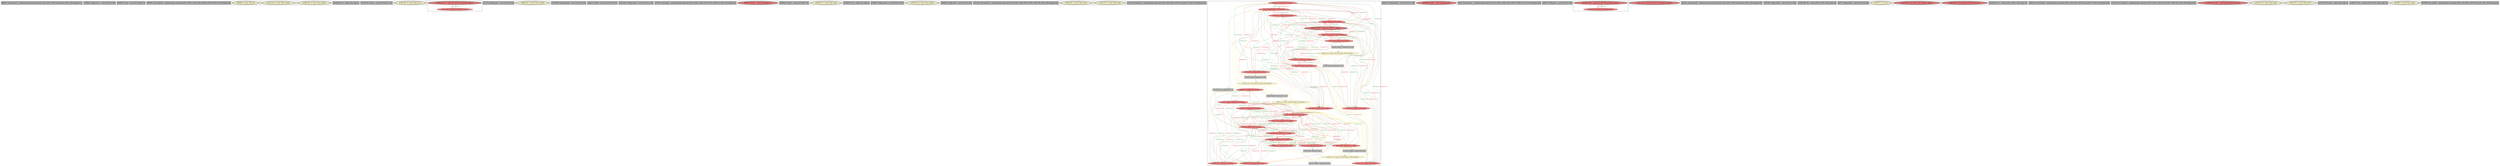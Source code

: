 
digraph G {





subgraph cluster51 {


node339 [penwidth=3.0,fontsize=20,fillcolor=grey,label="[80/81]  %arrayidx12 = getelementptr inbounds [100 x i32], [100 x i32]* %arrayidx10, i64 0, i64 %idxprom11",shape=rectangle,style=filled ]



}

subgraph cluster50 {


node338 [penwidth=3.0,fontsize=20,fillcolor=grey,label="[79/82]  %idxprom11 = sext i32 %5 to i64",shape=rectangle,style=filled ]



}

subgraph cluster49 {


node337 [penwidth=3.0,fontsize=20,fillcolor=grey,label="[84/85]  %rem = srem i32 %call4, 10",shape=rectangle,style=filled ]



}

subgraph cluster45 {


node333 [penwidth=3.0,fontsize=20,fillcolor=grey,label="[90/91]  %arrayidx10 = getelementptr inbounds [100 x [100 x i32]], [100 x [100 x i32]]* %b, i64 0, i64 %idxprom9",shape=rectangle,style=filled ]



}

subgraph cluster41 {


node329 [penwidth=3.0,fontsize=20,fillcolor=lemonchiffon,label="[95/96]  br label %for.inc",shape=ellipse,style=filled ]



}

subgraph cluster39 {


node327 [penwidth=3.0,fontsize=20,fillcolor=lemonchiffon,label="[121/122]  br label %for.cond19",shape=ellipse,style=filled ]



}

subgraph cluster38 {


node326 [penwidth=3.0,fontsize=20,fillcolor=lemonchiffon,label="[128/129]  br label %for.cond16",shape=ellipse,style=filled ]



}

subgraph cluster46 {


node334 [penwidth=3.0,fontsize=20,fillcolor=grey,label="[162/163]  %i = alloca i32, align 4",shape=rectangle,style=filled ]



}

subgraph cluster37 {


node325 [penwidth=3.0,fontsize=20,fillcolor=grey,label="[174/175]  %conv = trunc i64 %call to i32",shape=rectangle,style=filled ]



}

subgraph cluster36 {


node324 [penwidth=3.0,fontsize=20,fillcolor=lemonchiffon,label="[138/139]  br label %for.inc13",shape=ellipse,style=filled ]



}

subgraph cluster15 {


node303 [penwidth=3.0,fontsize=20,fillcolor=lightcoral,label="[39/42]  %15 = load i32, i32* %arrayidx29, align 4",shape=ellipse,style=filled ]
node302 [fillcolor=lightcoral,label="[40/41]  store i32 %rem8, i32* %arrayidx12, align 4",shape=ellipse,style=filled ]

node302->node303 [style=solid,color=forestgreen,label="T|indep",penwidth=1.0,fontcolor=forestgreen ]
node303->node302 [style=solid,color=firebrick3,label="A|indep",penwidth=1.0,fontcolor=firebrick3 ]


}

subgraph cluster40 {


node328 [penwidth=3.0,fontsize=20,fillcolor=grey,label="[73/74]  %idxprom5 = sext i32 %3 to i64",shape=rectangle,style=filled ]



}

subgraph cluster35 {


node323 [penwidth=3.0,fontsize=20,fillcolor=lemonchiffon,label="[180/181]  br label %for.cond16",shape=ellipse,style=filled ]



}

subgraph cluster42 {


node330 [penwidth=3.0,fontsize=20,fillcolor=grey,label="[105/106]  %idxprom28 = sext i32 %14 to i64",shape=rectangle,style=filled ]



}

subgraph cluster11 {


node261 [penwidth=3.0,fontsize=20,fillcolor=grey,label="[26/27]  %add = add nsw i32 %12, %15",shape=rectangle,style=filled ]



}

subgraph cluster43 {


node331 [penwidth=3.0,fontsize=20,fillcolor=grey,label="[101/102]  %idxprom32 = sext i32 %17 to i64",shape=rectangle,style=filled ]



}

subgraph cluster19 {


node307 [penwidth=3.0,fontsize=20,fillcolor=grey,label="[70/71]  %arrayidx = getelementptr inbounds [100 x [100 x i32]], [100 x [100 x i32]]* %a, i64 0, i64 %idxprom",shape=rectangle,style=filled ]



}

subgraph cluster9 {


node259 [penwidth=3.0,fontsize=20,fillcolor=lightcoral,label="[65/66]  %call7 = call i32 @rand() #3",shape=ellipse,style=filled ]



}

subgraph cluster8 {


node258 [penwidth=3.0,fontsize=20,fillcolor=grey,label="[63/64]  %rem8 = srem i32 %call7, 10",shape=rectangle,style=filled ]



}

subgraph cluster10 {


node260 [penwidth=3.0,fontsize=20,fillcolor=lemonchiffon,label="[140/141]  br label %for.cond",shape=ellipse,style=filled ]



}

subgraph cluster23 {


node311 [penwidth=3.0,fontsize=20,fillcolor=grey,label="[166/167]  %j = alloca i32, align 4",shape=rectangle,style=filled ]



}

subgraph cluster7 {


node257 [penwidth=3.0,fontsize=20,fillcolor=grey,label="[36/45]  %idxprom26 = sext i32 %13 to i64",shape=rectangle,style=filled ]



}

subgraph cluster14 {


node301 [penwidth=3.0,fontsize=20,fillcolor=lemonchiffon,label="[130/131]  br label %for.cond19",shape=ellipse,style=filled ]



}

subgraph cluster44 {


node332 [penwidth=3.0,fontsize=20,fillcolor=grey,label="[89/92]  %idxprom9 = sext i32 %4 to i64",shape=rectangle,style=filled ]



}

subgraph cluster6 {


node256 [penwidth=3.0,fontsize=20,fillcolor=grey,label="[37/44]  %arrayidx27 = getelementptr inbounds [100 x [100 x i32]], [100 x [100 x i32]]* %b, i64 0, i64 %idxprom26",shape=rectangle,style=filled ]



}

subgraph cluster30 {


node318 [penwidth=3.0,fontsize=20,fillcolor=lemonchiffon,label="[119/120]  br label %for.inc34",shape=ellipse,style=filled ]



}

subgraph cluster31 {


node319 [penwidth=3.0,fontsize=20,fillcolor=lemonchiffon,label="[172/173]  br label %for.cond",shape=ellipse,style=filled ]



}

subgraph cluster0 {


node249 [penwidth=3.0,fontsize=20,fillcolor=grey,label="[1/4]  %arrayidx33 = getelementptr inbounds [100 x i32], [100 x i32]* %arrayidx31, i64 0, i64 %idxprom32",shape=rectangle,style=filled ]



}

subgraph cluster13 {


node300 [fillcolor=lightcoral,label="[35/46]  %13 = load i32, i32* %i, align 4",shape=ellipse,style=filled ]
node299 [fillcolor=lightcoral,label="[12/151]  %4 = load i32, i32* %i, align 4",shape=ellipse,style=filled ]
node278 [fillcolor=lightcoral,label="[16/147]  store i32 %inc14, i32* %i, align 4",shape=ellipse,style=filled ]
node282 [fillcolor=lightcoral,label="[17/20]  %19 = load i32, i32* %i, align 4",shape=ellipse,style=filled ]
node276 [fillcolor=lightcoral,label="[21/34]  %10 = load i32, i32* %i, align 4",shape=ellipse,style=filled ]
node273 [fillcolor=lightcoral,label="[51/116]  store i32 %inc35, i32* %j, align 4",shape=ellipse,style=filled ]
node272 [fillcolor=lightcoral,label="[11/152]  store i32 0, i32* %i, align 4",shape=ellipse,style=filled ]
node285 [fillcolor=lightcoral,label="[54/111]  %3 = load i32, i32* %j, align 4",shape=ellipse,style=filled ]
node271 [fillcolor=lightcoral,label="[9/154]  store i32 %inc38, i32* %i, align 4",shape=ellipse,style=filled ]
node270 [fillcolor=lightcoral,label="[135/146]  %0 = load i32, i32* %i, align 4",shape=ellipse,style=filled ]
node286 [fillcolor=lightcoral,label="[77/78]  %6 = load i32, i32* %j, align 4",shape=ellipse,style=filled ]
node274 [fillcolor=lightcoral,label="[10/153]  %2 = load i32, i32* %i, align 4",shape=ellipse,style=filled ]
node264 [fillcolor=grey,label="[15/148]  %inc14 = add nsw i32 %7, 1",shape=rectangle,style=filled ]
node277 [fillcolor=lightcoral,label="[13/150]  store i32 0, i32* %i, align 4",shape=ellipse,style=filled ]
node266 [fillcolor=grey,label="[61/98]  %cmp2 = icmp slt i32 %1, 100",shape=rectangle,style=filled ]
node263 [fillcolor=grey,label="[18/19]  %inc38 = add nsw i32 %19, 1",shape=rectangle,style=filled ]
node288 [fillcolor=lightcoral,label="[93/94]  %5 = load i32, i32* %j, align 4",shape=ellipse,style=filled ]
node268 [fillcolor=lemonchiffon,label="[62/97]  br i1 %cmp2, label %for.body3, label %for.end",shape=ellipse,style=filled ]
node279 [fillcolor=lightcoral,label="[56/109]  %11 = load i32, i32* %j, align 4",shape=ellipse,style=filled ]
node290 [fillcolor=lightcoral,label="[50/125]  %9 = load i32, i32* %j, align 4",shape=ellipse,style=filled ]
node296 [fillcolor=grey,label="[113/114]  %inc35 = add nsw i32 %18, 1",shape=rectangle,style=filled ]
node280 [fillcolor=lightcoral,label="[55/110]  store i32 %inc, i32* %j, align 4",shape=ellipse,style=filled ]
node291 [fillcolor=lemonchiffon,label="[118/123]  br i1 %cmp20, label %for.body21, label %for.end36",shape=ellipse,style=filled ]
node281 [fillcolor=lightcoral,label="[47/134]  %8 = load i32, i32* %i, align 4",shape=ellipse,style=filled ]
node289 [fillcolor=lightcoral,label="[100/103]  %17 = load i32, i32* %j, align 4",shape=ellipse,style=filled ]
node275 [penwidth=3.0,fontsize=20,fillcolor=lightcoral,label="[8/155]  %16 = load i32, i32* %i, align 4",shape=ellipse,style=filled ]
node269 [fillcolor=lightcoral,label="[59/108]  store i32 0, i32* %j, align 4",shape=ellipse,style=filled ]
node283 [fillcolor=lightcoral,label="[53/112]  store i32 0, i32* %j, align 4",shape=ellipse,style=filled ]
node293 [fillcolor=grey,label="[75/76]  %inc = add nsw i32 %6, 1",shape=rectangle,style=filled ]
node284 [fillcolor=lightcoral,label="[104/107]  %14 = load i32, i32* %j, align 4",shape=ellipse,style=filled ]
node287 [fillcolor=grey,label="[136/145]  %cmp = icmp slt i32 %0, 100",shape=rectangle,style=filled ]
node294 [fillcolor=lemonchiffon,label="[49/132]  br i1 %cmp17, label %for.body18, label %for.end39",shape=ellipse,style=filled ]
node265 [fillcolor=grey,label="[48/133]  %cmp17 = icmp slt i32 %8, 100",shape=rectangle,style=filled ]
node292 [fillcolor=grey,label="[117/124]  %cmp20 = icmp slt i32 %9, 100",shape=rectangle,style=filled ]
node295 [fillcolor=lightcoral,label="[52/115]  %18 = load i32, i32* %j, align 4",shape=ellipse,style=filled ]
node297 [fillcolor=lemonchiffon,label="[137/144]  br i1 %cmp, label %for.body, label %for.end15",shape=ellipse,style=filled ]
node267 [fillcolor=lightcoral,label="[60/99]  %1 = load i32, i32* %j, align 4",shape=ellipse,style=filled ]
node298 [fillcolor=lightcoral,label="[14/149]  %7 = load i32, i32* %i, align 4",shape=ellipse,style=filled ]

node294->node263 [style=solid,color=gold,label="C",penwidth=1.0,fontcolor=gold ]
node291->node300 [style=solid,color=gold,label="C",penwidth=1.0,fontcolor=gold ]
node291->node296 [style=solid,color=gold,label="C",penwidth=1.0,fontcolor=gold ]
node291->node295 [style=solid,color=gold,label="C",penwidth=1.0,fontcolor=gold ]
node291->node279 [style=solid,color=gold,label="C",penwidth=1.0,fontcolor=gold ]
node291->node276 [style=solid,color=gold,label="C",penwidth=1.0,fontcolor=gold ]
node291->node284 [style=solid,color=gold,label="C",penwidth=1.0,fontcolor=gold ]
node278->node274 [style=solid,color=forestgreen,label="T|indep|Const",penwidth=1.0,fontcolor=forestgreen ]
node286->node293 [style=solid,color=black,label="",penwidth=0.5,fontcolor=black ]
node294->node283 [style=solid,color=gold,label="C",penwidth=1.0,fontcolor=gold ]
node283->node289 [style=solid,color=forestgreen,label="T|indep|Const",penwidth=1.0,fontcolor=forestgreen ]
node283->node284 [style=solid,color=forestgreen,label="T|indep|Const",penwidth=1.0,fontcolor=forestgreen ]
node278->node270 [style=solid,color=forestgreen,label="T|indep|Const",penwidth=1.0,fontcolor=forestgreen ]
node270->node278 [style=solid,color=firebrick3,label="A|indep|Const",penwidth=1.0,fontcolor=firebrick3 ]
node280->node295 [style=solid,color=forestgreen,label="T|indep|Const",penwidth=1.0,fontcolor=forestgreen ]
node283->node290 [style=solid,color=forestgreen,label="T|indep|Const",penwidth=1.0,fontcolor=forestgreen ]
node290->node280 [style=solid,color=firebrick3,label="A|indep|Const",penwidth=1.0,fontcolor=firebrick3 ]
node280->node290 [style=solid,color=forestgreen,label="T|indep|Const",penwidth=1.0,fontcolor=forestgreen ]
node289->node280 [style=solid,color=firebrick3,label="A|indep|Const",penwidth=1.0,fontcolor=firebrick3 ]
node288->node283 [style=solid,color=firebrick3,label="A|indep|Const",penwidth=1.0,fontcolor=firebrick3 ]
node291->node289 [style=solid,color=gold,label="C",penwidth=1.0,fontcolor=gold ]
node291->node292 [style=solid,color=gold,label="C",penwidth=1.0,fontcolor=gold ]
node280->node285 [style=solid,color=forestgreen,label="T|indep|Const",penwidth=1.0,fontcolor=forestgreen ]
node269->node289 [style=solid,color=forestgreen,label="T|indep|Const",penwidth=1.0,fontcolor=forestgreen ]
node267->node280 [style=solid,color=firebrick3,label="A|indep|Const",penwidth=1.0,fontcolor=firebrick3 ]
node271->node300 [style=solid,color=forestgreen,label="T|indep|Const",penwidth=1.0,fontcolor=forestgreen ]
node271->node275 [style=solid,color=forestgreen,label="T|indep|Const",penwidth=1.0,fontcolor=forestgreen ]
node271->node281 [style=solid,color=forestgreen,label="T|indep|Const",penwidth=1.0,fontcolor=forestgreen ]
node300->node272 [style=solid,color=firebrick3,label="A|indep|Const",penwidth=1.0,fontcolor=firebrick3 ]
node282->node263 [style=solid,color=black,label="",penwidth=0.5,fontcolor=black ]
node293->node280 [style=solid,color=black,label="",penwidth=0.5,fontcolor=black ]
node272->node275 [style=solid,color=forestgreen,label="T|indep|Const",penwidth=1.0,fontcolor=forestgreen ]
node275->node272 [style=solid,color=firebrick3,label="A|indep|Const",penwidth=1.0,fontcolor=firebrick3 ]
node294->node294 [style=solid,color=gold,label="C",penwidth=1.0,fontcolor=gold ]
node289->node269 [style=solid,color=firebrick3,label="A|indep|Const",penwidth=1.0,fontcolor=firebrick3 ]
node272->node274 [style=solid,color=forestgreen,label="T|indep|Const",penwidth=1.0,fontcolor=forestgreen ]
node292->node291 [style=solid,color=black,label="",penwidth=0.5,fontcolor=black ]
node275->node278 [style=solid,color=firebrick3,label="A|indep|Const",penwidth=1.0,fontcolor=firebrick3 ]
node271->node298 [style=solid,color=forestgreen,label="T|indep|Const",penwidth=1.0,fontcolor=forestgreen ]
node276->node278 [style=solid,color=firebrick3,label="A|indep|Const",penwidth=1.0,fontcolor=firebrick3 ]
node290->node292 [style=solid,color=black,label="",penwidth=0.5,fontcolor=black ]
node283->node286 [style=solid,color=forestgreen,label="T|indep|Const",penwidth=1.0,fontcolor=forestgreen ]
node280->node289 [style=solid,color=forestgreen,label="T|indep|Const",penwidth=1.0,fontcolor=forestgreen ]
node272->node298 [style=solid,color=forestgreen,label="T|indep|Const",penwidth=1.0,fontcolor=forestgreen ]
node278->node300 [style=solid,color=forestgreen,label="T|indep|Const",penwidth=1.0,fontcolor=forestgreen ]
node277->node299 [style=solid,color=forestgreen,label="T|indep|Const",penwidth=1.0,fontcolor=forestgreen ]
node274->node278 [style=solid,color=firebrick3,label="A|indep|Const",penwidth=1.0,fontcolor=firebrick3 ]
node288->node269 [style=solid,color=firebrick3,label="A|indep|Const",penwidth=1.0,fontcolor=firebrick3 ]
node298->node272 [style=solid,color=firebrick3,label="A|indep|Const",penwidth=1.0,fontcolor=firebrick3 ]
node274->node277 [style=solid,color=firebrick3,label="A|indep|Const",penwidth=1.0,fontcolor=firebrick3 ]
node268->node285 [style=solid,color=gold,label="C",penwidth=1.0,fontcolor=gold ]
node281->node277 [style=solid,color=firebrick3,label="A|indep|Const",penwidth=1.0,fontcolor=firebrick3 ]
node271->node282 [style=solid,color=forestgreen,label="T|indep|Const",penwidth=1.0,fontcolor=forestgreen ]
node295->node269 [style=solid,color=firebrick3,label="A|indep|Const",penwidth=1.0,fontcolor=firebrick3 ]
node283->node295 [style=solid,color=forestgreen,label="T|indep|Const",penwidth=1.0,fontcolor=forestgreen ]
node300->node278 [style=solid,color=firebrick3,label="A|indep|Const",penwidth=1.0,fontcolor=firebrick3 ]
node272->node281 [style=solid,color=forestgreen,label="T|indep|Const",penwidth=1.0,fontcolor=forestgreen ]
node272->node282 [style=solid,color=forestgreen,label="T|indep|Const",penwidth=1.0,fontcolor=forestgreen ]
node289->node283 [style=solid,color=firebrick3,label="A|indep|Const",penwidth=1.0,fontcolor=firebrick3 ]
node282->node277 [style=solid,color=firebrick3,label="A|indep|Const",penwidth=1.0,fontcolor=firebrick3 ]
node294->node290 [style=solid,color=gold,label="C",penwidth=1.0,fontcolor=gold ]
node272->node300 [style=solid,color=forestgreen,label="T|indep|Const",penwidth=1.0,fontcolor=forestgreen ]
node291->node291 [style=solid,color=gold,label="C",penwidth=1.0,fontcolor=gold ]
node295->node283 [style=solid,color=firebrick3,label="A|indep|Const",penwidth=1.0,fontcolor=firebrick3 ]
node273->node285 [style=solid,color=forestgreen,label="T|indep|Const",penwidth=1.0,fontcolor=forestgreen ]
node280->node267 [style=solid,color=forestgreen,label="T|indep|Const",penwidth=1.0,fontcolor=forestgreen ]
node281->node265 [style=solid,color=black,label="",penwidth=0.5,fontcolor=black ]
node285->node280 [style=solid,color=firebrick3,label="A|indep|Const",penwidth=1.0,fontcolor=firebrick3 ]
node298->node264 [style=solid,color=black,label="",penwidth=0.5,fontcolor=black ]
node294->node291 [style=solid,color=gold,label="C",penwidth=1.0,fontcolor=gold ]
node297->node278 [style=solid,color=gold,label="C",penwidth=1.0,fontcolor=gold ]
node297->node264 [style=solid,color=gold,label="C",penwidth=1.0,fontcolor=gold ]
node268->node280 [style=solid,color=gold,label="C",penwidth=1.0,fontcolor=gold ]
node299->node271 [style=solid,color=firebrick3,label="A|indep|Const",penwidth=1.0,fontcolor=firebrick3 ]
node277->node281 [style=solid,color=forestgreen,label="T|indep|Const",penwidth=1.0,fontcolor=forestgreen ]
node271->node299 [style=solid,color=forestgreen,label="T|indep|Const",penwidth=1.0,fontcolor=forestgreen ]
node277->node274 [style=solid,color=forestgreen,label="T|indep|Const",penwidth=1.0,fontcolor=forestgreen ]
node297->node298 [style=solid,color=gold,label="C",penwidth=1.0,fontcolor=gold ]
node275->node277 [style=solid,color=firebrick3,label="A|indep|Const",penwidth=1.0,fontcolor=firebrick3 ]
node271->node276 [style=solid,color=forestgreen,label="T|indep|Const",penwidth=1.0,fontcolor=forestgreen ]
node297->node268 [style=solid,color=gold,label="C",penwidth=1.0,fontcolor=gold ]
node268->node268 [style=solid,color=gold,label="C",penwidth=1.0,fontcolor=gold ]
node268->node286 [style=solid,color=gold,label="C",penwidth=1.0,fontcolor=gold ]
node269->node279 [style=solid,color=forestgreen,label="T|indep|Const",penwidth=1.0,fontcolor=forestgreen ]
node297->node297 [style=solid,color=gold,label="C",penwidth=1.0,fontcolor=gold ]
node299->node272 [style=solid,color=firebrick3,label="A|indep|Const",penwidth=1.0,fontcolor=firebrick3 ]
node296->node273 [style=solid,color=black,label="",penwidth=0.5,fontcolor=black ]
node295->node296 [style=solid,color=black,label="",penwidth=0.5,fontcolor=black ]
node279->node283 [style=solid,color=firebrick3,label="A|indep|Const",penwidth=1.0,fontcolor=firebrick3 ]
node273->node290 [style=solid,color=forestgreen,label="T|indep|Const",penwidth=1.0,fontcolor=forestgreen ]
node269->node288 [style=solid,color=forestgreen,label="T|indep|Const",penwidth=1.0,fontcolor=forestgreen ]
node272->node299 [style=solid,color=forestgreen,label="T|indep|Const",penwidth=1.0,fontcolor=forestgreen ]
node272->node276 [style=solid,color=forestgreen,label="T|indep|Const",penwidth=1.0,fontcolor=forestgreen ]
node269->node286 [style=solid,color=forestgreen,label="T|indep|Const",penwidth=1.0,fontcolor=forestgreen ]
node269->node295 [style=solid,color=forestgreen,label="T|indep|Const",penwidth=1.0,fontcolor=forestgreen ]
node274->node272 [style=solid,color=firebrick3,label="A|indep|Const",penwidth=1.0,fontcolor=firebrick3 ]
node282->node271 [style=solid,color=firebrick3,label="A|indep|Const",penwidth=1.0,fontcolor=firebrick3 ]
node295->node273 [style=solid,color=firebrick3,label="A|indep|Const",penwidth=1.0,fontcolor=firebrick3 ]
node281->node272 [style=solid,color=firebrick3,label="A|indep|Const",penwidth=1.0,fontcolor=firebrick3 ]
node298->node271 [style=solid,color=firebrick3,label="A|indep|Const",penwidth=1.0,fontcolor=firebrick3 ]
node277->node282 [style=solid,color=forestgreen,label="T|indep|Const",penwidth=1.0,fontcolor=forestgreen ]
node268->node293 [style=solid,color=gold,label="C",penwidth=1.0,fontcolor=gold ]
node274->node271 [style=solid,color=firebrick3,label="A|indep|Const",penwidth=1.0,fontcolor=firebrick3 ]
node291->node273 [style=solid,color=gold,label="C",penwidth=1.0,fontcolor=gold ]
node273->node295 [style=solid,color=forestgreen,label="T|indep|Const",penwidth=1.0,fontcolor=forestgreen ]
node290->node273 [style=solid,color=firebrick3,label="A|indep|Const",penwidth=1.0,fontcolor=firebrick3 ]
node279->node273 [style=solid,color=firebrick3,label="A|indep|Const",penwidth=1.0,fontcolor=firebrick3 ]
node299->node277 [style=solid,color=firebrick3,label="A|indep|Const",penwidth=1.0,fontcolor=firebrick3 ]
node273->node288 [style=solid,color=forestgreen,label="T|indep|Const",penwidth=1.0,fontcolor=forestgreen ]
node267->node269 [style=solid,color=firebrick3,label="A|indep|Const",penwidth=1.0,fontcolor=firebrick3 ]
node280->node284 [style=solid,color=forestgreen,label="T|indep|Const",penwidth=1.0,fontcolor=forestgreen ]
node288->node273 [style=solid,color=firebrick3,label="A|indep|Const",penwidth=1.0,fontcolor=firebrick3 ]
node291->node290 [style=solid,color=gold,label="C",penwidth=1.0,fontcolor=gold ]
node294->node281 [style=solid,color=gold,label="C",penwidth=1.0,fontcolor=gold ]
node297->node267 [style=solid,color=gold,label="C",penwidth=1.0,fontcolor=gold ]
node285->node273 [style=solid,color=firebrick3,label="A|indep|Const",penwidth=1.0,fontcolor=firebrick3 ]
node270->node272 [style=solid,color=firebrick3,label="A|indep|Const",penwidth=1.0,fontcolor=firebrick3 ]
node273->node279 [style=solid,color=forestgreen,label="T|indep|Const",penwidth=1.0,fontcolor=forestgreen ]
node273->node284 [style=solid,color=forestgreen,label="T|indep|Const",penwidth=1.0,fontcolor=forestgreen ]
node300->node271 [style=solid,color=firebrick3,label="A|indep|Const",penwidth=1.0,fontcolor=firebrick3 ]
node275->node271 [style=solid,color=firebrick3,label="A|indep|Const",penwidth=1.0,fontcolor=firebrick3 ]
node267->node283 [style=solid,color=firebrick3,label="A|indep|Const",penwidth=1.0,fontcolor=firebrick3 ]
node279->node269 [style=solid,color=firebrick3,label="A|indep|Const",penwidth=1.0,fontcolor=firebrick3 ]
node285->node283 [style=solid,color=firebrick3,label="A|indep|Const",penwidth=1.0,fontcolor=firebrick3 ]
node284->node273 [style=solid,color=firebrick3,label="A|indep|Const",penwidth=1.0,fontcolor=firebrick3 ]
node273->node289 [style=solid,color=forestgreen,label="T|indep|Const",penwidth=1.0,fontcolor=forestgreen ]
node273->node267 [style=solid,color=forestgreen,label="T|indep|Const",penwidth=1.0,fontcolor=forestgreen ]
node277->node276 [style=solid,color=forestgreen,label="T|indep|Const",penwidth=1.0,fontcolor=forestgreen ]
node267->node273 [style=solid,color=firebrick3,label="A|indep|Const",penwidth=1.0,fontcolor=firebrick3 ]
node290->node269 [style=solid,color=firebrick3,label="A|indep|Const",penwidth=1.0,fontcolor=firebrick3 ]
node263->node271 [style=solid,color=black,label="",penwidth=0.5,fontcolor=black ]
node294->node265 [style=solid,color=gold,label="C",penwidth=1.0,fontcolor=gold ]
node268->node274 [style=solid,color=gold,label="C",penwidth=1.0,fontcolor=gold ]
node268->node266 [style=solid,color=gold,label="C",penwidth=1.0,fontcolor=gold ]
node266->node268 [style=solid,color=black,label="",penwidth=0.5,fontcolor=black ]
node270->node271 [style=solid,color=firebrick3,label="A|indep|Const",penwidth=1.0,fontcolor=firebrick3 ]
node300->node277 [style=solid,color=firebrick3,label="A|indep|Const",penwidth=1.0,fontcolor=firebrick3 ]
node283->node288 [style=solid,color=forestgreen,label="T|indep|Const",penwidth=1.0,fontcolor=forestgreen ]
node294->node292 [style=solid,color=gold,label="C",penwidth=1.0,fontcolor=gold ]
node277->node300 [style=solid,color=forestgreen,label="T|indep|Const",penwidth=1.0,fontcolor=forestgreen ]
node291->node275 [style=solid,color=gold,label="C",penwidth=1.0,fontcolor=gold ]
node272->node270 [style=solid,color=forestgreen,label="T|indep|Const",penwidth=1.0,fontcolor=forestgreen ]
node283->node267 [style=solid,color=forestgreen,label="T|indep|Const",penwidth=1.0,fontcolor=forestgreen ]
node286->node273 [style=solid,color=firebrick3,label="A|indep|Const",penwidth=1.0,fontcolor=firebrick3 ]
node295->node280 [style=solid,color=firebrick3,label="A|indep|Const",penwidth=1.0,fontcolor=firebrick3 ]
node289->node273 [style=solid,color=firebrick3,label="A|indep|Const",penwidth=1.0,fontcolor=firebrick3 ]
node283->node279 [style=solid,color=forestgreen,label="T|indep|Const",penwidth=1.0,fontcolor=forestgreen ]
node277->node275 [style=solid,color=forestgreen,label="T|indep|Const",penwidth=1.0,fontcolor=forestgreen ]
node282->node272 [style=solid,color=firebrick3,label="A|indep|Const",penwidth=1.0,fontcolor=firebrick3 ]
node297->node287 [style=solid,color=gold,label="C",penwidth=1.0,fontcolor=gold ]
node297->node269 [style=solid,color=gold,label="C",penwidth=1.0,fontcolor=gold ]
node267->node266 [style=solid,color=black,label="",penwidth=0.5,fontcolor=black ]
node276->node271 [style=solid,color=firebrick3,label="A|indep|Const",penwidth=1.0,fontcolor=firebrick3 ]
node284->node280 [style=solid,color=firebrick3,label="A|indep|Const",penwidth=1.0,fontcolor=firebrick3 ]
node278->node276 [style=solid,color=forestgreen,label="T|indep|Const",penwidth=1.0,fontcolor=forestgreen ]
node268->node288 [style=solid,color=gold,label="C",penwidth=1.0,fontcolor=gold ]
node286->node269 [style=solid,color=firebrick3,label="A|indep|Const",penwidth=1.0,fontcolor=firebrick3 ]
node298->node278 [style=solid,color=firebrick3,label="A|indep|Const",penwidth=1.0,fontcolor=firebrick3 ]
node278->node298 [style=solid,color=forestgreen,label="T|indep|Const",penwidth=1.0,fontcolor=forestgreen ]
node290->node283 [style=solid,color=firebrick3,label="A|indep|Const",penwidth=1.0,fontcolor=firebrick3 ]
node286->node283 [style=solid,color=firebrick3,label="A|indep|Const",penwidth=1.0,fontcolor=firebrick3 ]
node264->node278 [style=solid,color=black,label="",penwidth=0.5,fontcolor=black ]
node269->node284 [style=solid,color=forestgreen,label="T|indep|Const",penwidth=1.0,fontcolor=forestgreen ]
node284->node269 [style=solid,color=firebrick3,label="A|indep|Const",penwidth=1.0,fontcolor=firebrick3 ]
node277->node270 [style=solid,color=forestgreen,label="T|indep|Const",penwidth=1.0,fontcolor=forestgreen ]
node284->node283 [style=solid,color=firebrick3,label="A|indep|Const",penwidth=1.0,fontcolor=firebrick3 ]
node271->node274 [style=solid,color=forestgreen,label="T|indep|Const",penwidth=1.0,fontcolor=forestgreen ]
node268->node267 [style=solid,color=gold,label="C",penwidth=1.0,fontcolor=gold ]
node294->node282 [style=solid,color=gold,label="C",penwidth=1.0,fontcolor=gold ]
node270->node277 [style=solid,color=firebrick3,label="A|indep|Const",penwidth=1.0,fontcolor=firebrick3 ]
node282->node278 [style=solid,color=firebrick3,label="A|indep|Const",penwidth=1.0,fontcolor=firebrick3 ]
node269->node285 [style=solid,color=forestgreen,label="T|indep|Const",penwidth=1.0,fontcolor=forestgreen ]
node265->node294 [style=solid,color=black,label="",penwidth=0.5,fontcolor=black ]
node285->node269 [style=solid,color=firebrick3,label="A|indep|Const",penwidth=1.0,fontcolor=firebrick3 ]
node298->node277 [style=solid,color=firebrick3,label="A|indep|Const",penwidth=1.0,fontcolor=firebrick3 ]
node276->node277 [style=solid,color=firebrick3,label="A|indep|Const",penwidth=1.0,fontcolor=firebrick3 ]
node297->node266 [style=solid,color=gold,label="C",penwidth=1.0,fontcolor=gold ]
node287->node297 [style=solid,color=black,label="",penwidth=0.5,fontcolor=black ]
node281->node271 [style=solid,color=firebrick3,label="A|indep|Const",penwidth=1.0,fontcolor=firebrick3 ]
node269->node267 [style=solid,color=forestgreen,label="T|indep|Const",penwidth=1.0,fontcolor=forestgreen ]
node277->node298 [style=solid,color=forestgreen,label="T|indep|Const",penwidth=1.0,fontcolor=forestgreen ]
node269->node290 [style=solid,color=forestgreen,label="T|indep|Const",penwidth=1.0,fontcolor=forestgreen ]
node270->node287 [style=solid,color=black,label="",penwidth=0.5,fontcolor=black ]
node297->node270 [style=solid,color=gold,label="C",penwidth=1.0,fontcolor=gold ]
node271->node270 [style=solid,color=forestgreen,label="T|indep|Const",penwidth=1.0,fontcolor=forestgreen ]
node273->node286 [style=solid,color=forestgreen,label="T|indep|Const",penwidth=1.0,fontcolor=forestgreen ]
node276->node272 [style=solid,color=firebrick3,label="A|indep|Const",penwidth=1.0,fontcolor=firebrick3 ]
node294->node271 [style=solid,color=gold,label="C",penwidth=1.0,fontcolor=gold ]
node278->node281 [style=solid,color=forestgreen,label="T|indep|Const",penwidth=1.0,fontcolor=forestgreen ]
node281->node278 [style=solid,color=firebrick3,label="A|indep|Const",penwidth=1.0,fontcolor=firebrick3 ]
node278->node282 [style=solid,color=forestgreen,label="T|indep|Const",penwidth=1.0,fontcolor=forestgreen ]
node299->node278 [style=solid,color=firebrick3,label="A|indep|Const",penwidth=1.0,fontcolor=firebrick3 ]
node278->node299 [style=solid,color=forestgreen,label="T|indep|Const",penwidth=1.0,fontcolor=forestgreen ]
node279->node280 [style=solid,color=firebrick3,label="A|indep|Const",penwidth=1.0,fontcolor=firebrick3 ]
node280->node279 [style=solid,color=forestgreen,label="T|indep|Const",penwidth=1.0,fontcolor=forestgreen ]
node278->node275 [style=solid,color=forestgreen,label="T|indep|Const",penwidth=1.0,fontcolor=forestgreen ]
node283->node285 [style=solid,color=forestgreen,label="T|indep|Const",penwidth=1.0,fontcolor=forestgreen ]
node288->node280 [style=solid,color=firebrick3,label="A|indep|Const",penwidth=1.0,fontcolor=firebrick3 ]
node280->node286 [style=solid,color=forestgreen,label="T|indep|Const",penwidth=1.0,fontcolor=forestgreen ]
node268->node299 [style=solid,color=gold,label="C",penwidth=1.0,fontcolor=gold ]
node286->node280 [style=solid,color=firebrick3,label="A|indep|Const",penwidth=1.0,fontcolor=firebrick3 ]
node280->node288 [style=solid,color=forestgreen,label="T|indep|Const",penwidth=1.0,fontcolor=forestgreen ]


}

subgraph cluster5 {


node255 [penwidth=3.0,fontsize=20,fillcolor=grey,label="[22/33]  %idxprom22 = sext i32 %10 to i64",shape=rectangle,style=filled ]



}

subgraph cluster47 {


node335 [penwidth=3.0,fontsize=20,fillcolor=lightcoral,label="[83/86]  %call4 = call i32 @rand() #3",shape=ellipse,style=filled ]



}

subgraph cluster1 {


node250 [penwidth=3.0,fontsize=20,fillcolor=grey,label="[0/5]  %arrayidx31 = getelementptr inbounds [100 x [100 x i32]], [100 x [100 x i32]]* %c, i64 0, i64 %idxprom30",shape=rectangle,style=filled ]



}

subgraph cluster32 {


node320 [penwidth=3.0,fontsize=20,fillcolor=grey,label="[69/72]  %idxprom = sext i32 %2 to i64",shape=rectangle,style=filled ]



}

subgraph cluster3 {


node253 [penwidth=3.0,fontsize=20,fillcolor=lightcoral,label="[25/30]  %12 = load i32, i32* %arrayidx25, align 4",shape=ellipse,style=filled ]
node252 [fillcolor=lightcoral,label="[28/29]  store i32 %rem, i32* %arrayidx6, align 4",shape=ellipse,style=filled ]

node252->node253 [style=solid,color=forestgreen,label="T|indep",penwidth=1.0,fontcolor=forestgreen ]
node253->node252 [style=solid,color=firebrick3,label="A|indep",penwidth=1.0,fontcolor=firebrick3 ]


}

subgraph cluster48 {


node336 [penwidth=3.0,fontsize=20,fillcolor=lightcoral,label="[2/3]  store i32 %add, i32* %arrayidx33, align 4",shape=ellipse,style=filled ]



}

subgraph cluster4 {


node254 [penwidth=3.0,fontsize=20,fillcolor=grey,label="[24/31]  %arrayidx25 = getelementptr inbounds [100 x i32], [100 x i32]* %arrayidx23, i64 0, i64 %idxprom24",shape=rectangle,style=filled ]



}

subgraph cluster17 {


node305 [penwidth=3.0,fontsize=20,fillcolor=grey,label="[57/58]  %idxprom24 = sext i32 %11 to i64",shape=rectangle,style=filled ]



}

subgraph cluster16 {


node304 [penwidth=3.0,fontsize=20,fillcolor=grey,label="[158/159]  %b = alloca [100 x [100 x i32]], align 16",shape=rectangle,style=filled ]



}

subgraph cluster2 {


node251 [penwidth=3.0,fontsize=20,fillcolor=grey,label="[6/7]  %idxprom30 = sext i32 %16 to i64",shape=rectangle,style=filled ]



}

subgraph cluster34 {


node322 [penwidth=3.0,fontsize=20,fillcolor=lemonchiffon,label="[176/177]  ret i32 0",shape=ellipse,style=filled ]



}

subgraph cluster22 {


node310 [penwidth=3.0,fontsize=20,fillcolor=lightcoral,label="[164/165]  store i32 0, i32* %retval, align 4",shape=ellipse,style=filled ]



}

subgraph cluster25 {


node313 [penwidth=3.0,fontsize=20,fillcolor=lightcoral,label="[168/169]  call void @srand(i32 %conv) #3",shape=ellipse,style=filled ]



}

subgraph cluster18 {


node306 [penwidth=3.0,fontsize=20,fillcolor=grey,label="[160/161]  %c = alloca [100 x [100 x i32]], align 16",shape=rectangle,style=filled ]



}

subgraph cluster29 {


node317 [penwidth=3.0,fontsize=20,fillcolor=grey,label="[38/43]  %arrayidx29 = getelementptr inbounds [100 x i32], [100 x i32]* %arrayidx27, i64 0, i64 %idxprom28",shape=rectangle,style=filled ]



}

subgraph cluster20 {


node308 [penwidth=3.0,fontsize=20,fillcolor=grey,label="[23/32]  %arrayidx23 = getelementptr inbounds [100 x [100 x i32]], [100 x [100 x i32]]* %a, i64 0, i64 %idxprom22",shape=rectangle,style=filled ]



}

subgraph cluster26 {


node314 [penwidth=3.0,fontsize=20,fillcolor=lightcoral,label="[178/179]  %call = call i64 @time(i64* null) #3",shape=ellipse,style=filled ]



}

subgraph cluster24 {


node312 [penwidth=3.0,fontsize=20,fillcolor=lemonchiffon,label="[142/143]  br label %for.cond1",shape=ellipse,style=filled ]



}

subgraph cluster28 {


node316 [penwidth=3.0,fontsize=20,fillcolor=lemonchiffon,label="[126/127]  br label %for.inc37",shape=ellipse,style=filled ]



}

subgraph cluster27 {


node315 [penwidth=3.0,fontsize=20,fillcolor=grey,label="[170/171]  %retval = alloca i32, align 4",shape=rectangle,style=filled ]



}

subgraph cluster21 {


node309 [penwidth=3.0,fontsize=20,fillcolor=grey,label="[156/157]  %a = alloca [100 x [100 x i32]], align 16",shape=rectangle,style=filled ]



}

subgraph cluster12 {


node262 [penwidth=3.0,fontsize=20,fillcolor=lemonchiffon,label="[87/88]  br label %for.cond1",shape=ellipse,style=filled ]



}

subgraph cluster33 {


node321 [penwidth=3.0,fontsize=20,fillcolor=grey,label="[67/68]  %arrayidx6 = getelementptr inbounds [100 x i32], [100 x i32]* %arrayidx, i64 0, i64 %idxprom5",shape=rectangle,style=filled ]



}

}
